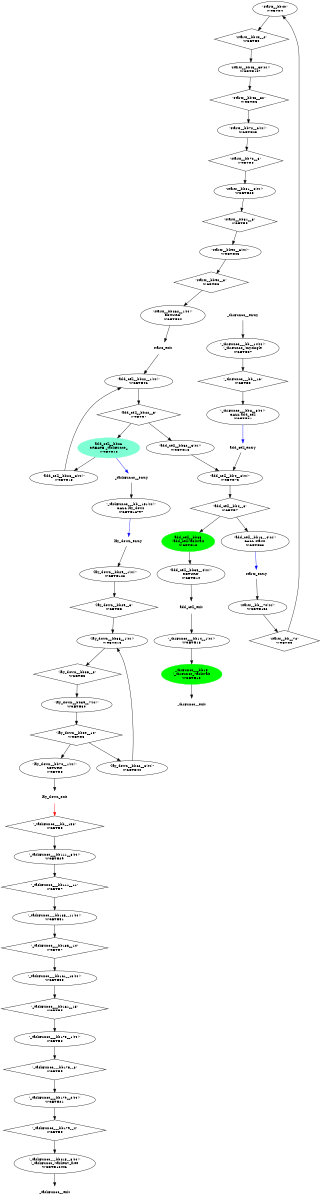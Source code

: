 strict digraph "CFG" {
fontsize=10;
orientation="portrait";
rankdir="TB";
size="10,8";
starts__bb40 [fontsize=10, label="\"starts__bb40\"\nWCET=4", width="0.01"];
starts_exit [color="white", fontsize=10, label="starts_exit", width="0.01"];
starts__bb262__1 [fontsize=10, label="\"starts__bb262__1(M)\"\nRETURN\nWCET=34", width="0.01"];
starts__bb90__8 [fontsize=10, label="\"starts__bb90__8\"\nWCET=5", shape=diamond, width="0.01"];
starts_entry [color="white", fontsize=10, height="0.01", label="starts_entry", width="0.01"];
starts__bb72__6 [fontsize=10, label="\"starts__bb72__6(M)\"\nWCET=25", width="0.01"];
starts__bb__70 [fontsize=10, label="\"starts__bb__70(M)\"\nWCET=152", width="0.01"];
starts__bb81__6 [fontsize=10, label="\"starts__bb81__6(M)\"\nWCET=25", width="0.01"];
starts__bb81__8 [fontsize=10, label="\"starts__bb81__8\"\nWCET=5", shape=diamond, width="0.01"];
starts__bb43__30 [fontsize=10, label="\"starts__bb43__30(M)\"\nWCET=107", width="0.01"];
starts__bb__72 [fontsize=10, label="\"starts__bb__72\"\nWCET=5", shape=diamond, width="0.01"];
starts__bb72__8 [fontsize=10, label="\"starts__bb72__8\"\nWCET=5", shape=diamond, width="0.01"];
starts__bb40__2 [fontsize=10, label="\"starts__bb40__2\"\nWCET=5", shape=diamond, width="0.01"];
starts__bb90__6 [fontsize=10, label="\"starts__bb90__6(M)\"\nWCET=25", width="0.01"];
starts__bb43__32 [fontsize=10, label="\"starts__bb43__32\"\nWCET=5", shape=diamond, width="0.01"];
add_cell__bb26 [color=aquamarine, fontsize=10, label="add_cell__bb26\nCREATE _taskFunc0_\nWCET=15", style=filled, width="0.01"];
add_cell__bb4__8 [fontsize=10, label="\"add_cell__bb4__8\"\nWCET=7", shape=diamond, width="0.01"];
add_cell__bb22__3 [fontsize=10, label="\"add_cell__bb22__3\"\nWCET=7", shape=diamond, width="0.01"];
add_cell__bb22__1 [fontsize=10, label="\"add_cell__bb22__1(M)\"\nWCET=46", width="0.01"];
add_cell_exit [color="white", fontsize=10, label="add_cell_exit", width="0.01"];
add_cell__bb35 [color=green, fontsize=10, label="add_cell__bb35\n(add_cell)taskwait\nWCET=15", style=filled, width="0.01"];
add_cell__bb13__4 [fontsize=10, label="\"add_cell__bb13__4(M)\"\nCALL starts\nWCET=33", width="0.01"];
add_cell_entry [color="white", fontsize=10, height="0.01", label="add_cell_entry", width="0.01"];
add_cell__bb4__6 [fontsize=10, label="\"add_cell__bb4__6(M)\"\nWCET=75", width="0.01"];
add_cell__bb32__3 [fontsize=10, label="\"add_cell__bb32__3(M)\"\nWCET=18", width="0.01"];
add_cell__bb35__4 [fontsize=10, label="\"add_cell__bb35__4(M)\"\nRETURN\nWCET=14", width="0.01"];
add_cell__bb28__3 [fontsize=10, label="\"add_cell__bb28__3(M)\"\nWCET=18", width="0.01"];
lay_down__bb62__3 [fontsize=10, label="\"lay_down__bb62__3(M)\"\nWCET=44", width="0.01"];
lay_down__bb39__10 [fontsize=10, label="\"lay_down__bb39__10\"\nWCET=6", shape=diamond, width="0.01"];
lay_down__bb70__1 [fontsize=10, label="\"lay_down__bb70__1(M)\"\nRETURN\nWCET=8", width="0.01"];
lay_down__bb39__7 [fontsize=10, label="\"lay_down__bb39__7(M)\"\nWCET=30", width="0.01"];
lay_down__bb29__1 [fontsize=10, label="\"lay_down__bb29__1(M)\"\nWCET=128", width="0.01"];
lay_down__bb35__3 [fontsize=10, label="\"lay_down__bb35__3\"\nWCET=5", shape=diamond, width="0.01"];
lay_down_entry [color="white", fontsize=10, height="0.01", label="lay_down_entry", width="0.01"];
lay_down_exit [color="white", fontsize=10, label="lay_down_exit", width="0.01"];
lay_down__bb35__1 [fontsize=10, label="\"lay_down__bb35__1(M)\"\nWCET=16", width="0.01"];
lay_down__bb29__3 [fontsize=10, label="\"lay_down__bb29__3\"\nWCET=5", shape=diamond, width="0.01"];
_thrFunc0___bb__16 [fontsize=10, label="\"_thrFunc0___bb__16\"\nWCET=5", shape=diamond, width="0.01"];
_thrFunc0___bb15 [color=green, fontsize=10, label="_thrFunc0___bb15\n(_thrFunc0_)taskwait\nWCET=13", style=filled, width="0.01"];
_thrFunc0___bb__14 [fontsize=10, label="\"_thrFunc0___bb__14(M)\"\n(_thrFunc0_)mysingle\nWCET=37", width="0.01"];
_thrFunc0__exit [color="white", fontsize=10, label="_thrFunc0__exit", width="0.01"];
_thrFunc0___bb8__3 [fontsize=10, label="\"_thrFunc0___bb8__3(M)\"\nCALL add_cell\nWCET=21", width="0.01"];
_thrFunc0___bb14__1 [fontsize=10, label="\"_thrFunc0___bb14__1(M)\"\nWCET=18", width="0.01"];
_thrFunc0__entry [color="white", fontsize=10, height="0.01", label="_thrFunc0__entry", width="0.01"];
_taskFunc0___bb__153 [fontsize=10, label="\"_taskFunc0___bb__153\"\nWCET=5", shape=diamond, width="0.01"];
_taskFunc0___bb179__4 [fontsize=10, label="\"_taskFunc0___bb179__4\"\nWCET=5", shape=diamond, width="0.01"];
_taskFunc0__entry [color="white", fontsize=10, height="0.01", label="_taskFunc0__entry", width="0.01"];
_taskFunc0___bb111__8 [fontsize=10, label="\"_taskFunc0___bb111__8(M)\"\nWCET=29", width="0.01"];
_taskFunc0___bb__151 [fontsize=10, label="\"_taskFunc0___bb__151(M)\"\nCALL lay_down\nWCET=16797", width="0.01"];
_taskFunc0___bb161__15 [fontsize=10, label="\"_taskFunc0___bb161__15\"\nWCET=5", shape=diamond, width="0.01"];
_taskFunc0__exit [color="white", fontsize=10, label="_taskFunc0__exit", width="0.01"];
_taskFunc0___bb135__11 [fontsize=10, label="\"_taskFunc0___bb135__11(M)\"\nWCET=51", width="0.01"];
_taskFunc0___bb175__1 [fontsize=10, label="\"_taskFunc0___bb175__1(M)\"\nWCET=8", width="0.01"];
_taskFunc0___bb161__13 [fontsize=10, label="\"_taskFunc0___bb161__13(M)\"\nWCET=55", width="0.01"];
_taskFunc0___bb175__3 [fontsize=10, label="\"_taskFunc0___bb175__3\"\nWCET=5", shape=diamond, width="0.01"];
_taskFunc0___bb111__11 [fontsize=10, label="\"_taskFunc0___bb111__11\"\nWCET=7", shape=diamond, width="0.01"];
_taskFunc0___bb179__2 [fontsize=10, label="\"_taskFunc0___bb179__2(M)\"\nWCET=21", width="0.01"];
_taskFunc0___bb135__14 [fontsize=10, label="\"_taskFunc0___bb135__14\"\nWCET=7", shape=diamond, width="0.01"];
_taskFunc0___bb215__3 [fontsize=10, label="\"_taskFunc0___bb215__3(M)\"\n(_taskFunc0_)taskenv_free\nWCET=16446", width="0.01"];
starts__bb40 -> starts__bb40__2;
starts_exit -> add_cell__bb22__1;
starts__bb262__1 -> starts_exit;
starts__bb90__8 -> starts__bb262__1;
starts_entry -> starts__bb__70;
starts__bb72__6 -> starts__bb72__8;
starts__bb__70 -> starts__bb__72;
starts__bb81__6 -> starts__bb81__8;
starts__bb81__8 -> starts__bb90__6;
starts__bb43__30 -> starts__bb43__32;
starts__bb__72 -> starts__bb40;
starts__bb72__8 -> starts__bb81__6;
starts__bb40__2 -> starts__bb43__30;
starts__bb90__6 -> starts__bb90__8;
starts__bb43__32 -> starts__bb72__6;
add_cell__bb26 -> _taskFunc0__entry  [color=blue];
add_cell__bb26 -> add_cell__bb28__3;
add_cell__bb4__8 -> add_cell__bb35;
add_cell__bb4__8 -> add_cell__bb13__4;
add_cell__bb22__3 -> add_cell__bb26;
add_cell__bb22__3 -> add_cell__bb32__3;
add_cell__bb22__1 -> add_cell__bb22__3;
add_cell_exit -> _thrFunc0___bb14__1;
add_cell__bb35 -> add_cell__bb35__4;
add_cell__bb13__4 -> starts_entry  [color=blue];
add_cell_entry -> add_cell__bb4__6;
add_cell__bb4__6 -> add_cell__bb4__8;
add_cell__bb32__3 -> add_cell__bb4__6;
add_cell__bb35__4 -> add_cell_exit;
add_cell__bb28__3 -> add_cell__bb22__1;
lay_down__bb62__3 -> lay_down__bb35__1;
lay_down__bb39__10 -> lay_down__bb70__1;
lay_down__bb39__10 -> lay_down__bb62__3;
lay_down__bb70__1 -> lay_down_exit;
lay_down__bb39__7 -> lay_down__bb39__10;
lay_down__bb29__1 -> lay_down__bb29__3;
lay_down__bb35__3 -> lay_down__bb39__7;
lay_down_entry -> lay_down__bb29__1;
lay_down_exit -> _taskFunc0___bb__153  [color=red];
lay_down__bb35__1 -> lay_down__bb35__3;
lay_down__bb29__3 -> lay_down__bb35__1;
_thrFunc0___bb__16 -> _thrFunc0___bb8__3;
_thrFunc0___bb15 -> _thrFunc0__exit;
_thrFunc0___bb__14 -> _thrFunc0___bb__16;
_thrFunc0___bb8__3 -> add_cell_entry  [color=blue];
_thrFunc0___bb14__1 -> _thrFunc0___bb15;
_thrFunc0__entry -> _thrFunc0___bb__14;
_taskFunc0___bb__153 -> _taskFunc0___bb111__8;
_taskFunc0___bb179__4 -> _taskFunc0___bb215__3;
_taskFunc0__entry -> _taskFunc0___bb__151;
_taskFunc0___bb111__8 -> _taskFunc0___bb111__11;
_taskFunc0___bb__151 -> lay_down_entry  [color=blue];
_taskFunc0___bb161__15 -> _taskFunc0___bb175__1;
_taskFunc0___bb135__11 -> _taskFunc0___bb135__14;
_taskFunc0___bb175__1 -> _taskFunc0___bb175__3;
_taskFunc0___bb161__13 -> _taskFunc0___bb161__15;
_taskFunc0___bb175__3 -> _taskFunc0___bb179__2;
_taskFunc0___bb111__11 -> _taskFunc0___bb135__11;
_taskFunc0___bb179__2 -> _taskFunc0___bb179__4;
_taskFunc0___bb135__14 -> _taskFunc0___bb161__13;
_taskFunc0___bb215__3 -> _taskFunc0__exit;
}
